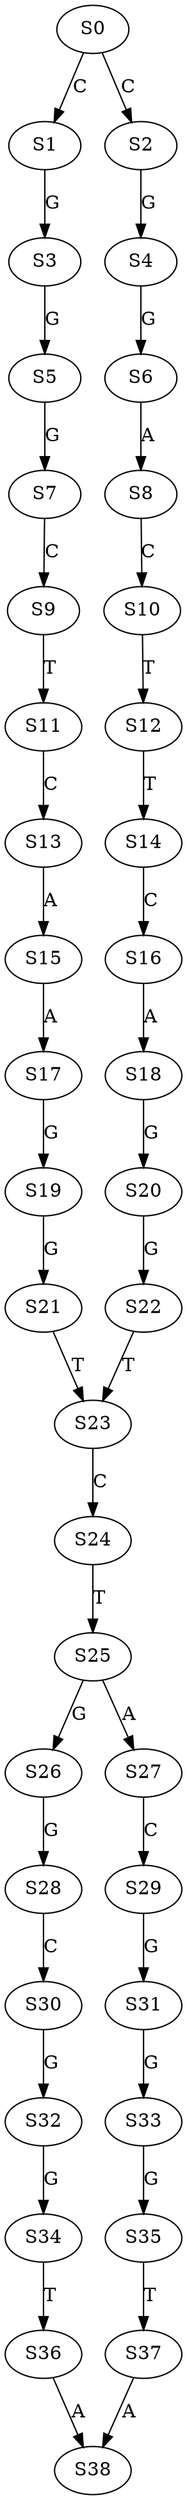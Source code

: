 strict digraph  {
	S0 -> S1 [ label = C ];
	S0 -> S2 [ label = C ];
	S1 -> S3 [ label = G ];
	S2 -> S4 [ label = G ];
	S3 -> S5 [ label = G ];
	S4 -> S6 [ label = G ];
	S5 -> S7 [ label = G ];
	S6 -> S8 [ label = A ];
	S7 -> S9 [ label = C ];
	S8 -> S10 [ label = C ];
	S9 -> S11 [ label = T ];
	S10 -> S12 [ label = T ];
	S11 -> S13 [ label = C ];
	S12 -> S14 [ label = T ];
	S13 -> S15 [ label = A ];
	S14 -> S16 [ label = C ];
	S15 -> S17 [ label = A ];
	S16 -> S18 [ label = A ];
	S17 -> S19 [ label = G ];
	S18 -> S20 [ label = G ];
	S19 -> S21 [ label = G ];
	S20 -> S22 [ label = G ];
	S21 -> S23 [ label = T ];
	S22 -> S23 [ label = T ];
	S23 -> S24 [ label = C ];
	S24 -> S25 [ label = T ];
	S25 -> S26 [ label = G ];
	S25 -> S27 [ label = A ];
	S26 -> S28 [ label = G ];
	S27 -> S29 [ label = C ];
	S28 -> S30 [ label = C ];
	S29 -> S31 [ label = G ];
	S30 -> S32 [ label = G ];
	S31 -> S33 [ label = G ];
	S32 -> S34 [ label = G ];
	S33 -> S35 [ label = G ];
	S34 -> S36 [ label = T ];
	S35 -> S37 [ label = T ];
	S36 -> S38 [ label = A ];
	S37 -> S38 [ label = A ];
}
